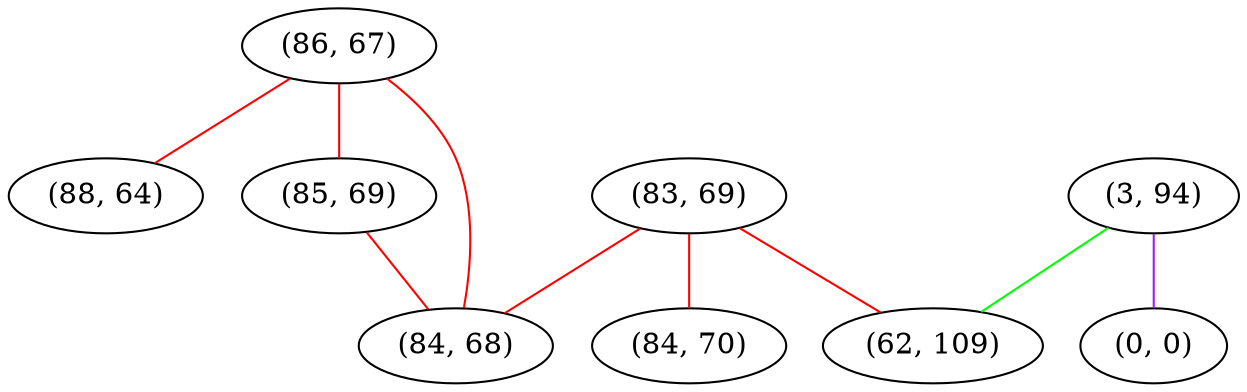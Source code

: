 graph "" {
"(86, 67)";
"(88, 64)";
"(3, 94)";
"(83, 69)";
"(0, 0)";
"(85, 69)";
"(84, 68)";
"(62, 109)";
"(84, 70)";
"(86, 67)" -- "(84, 68)"  [color=red, key=0, weight=1];
"(86, 67)" -- "(88, 64)"  [color=red, key=0, weight=1];
"(86, 67)" -- "(85, 69)"  [color=red, key=0, weight=1];
"(3, 94)" -- "(0, 0)"  [color=purple, key=0, weight=4];
"(3, 94)" -- "(62, 109)"  [color=green, key=0, weight=2];
"(83, 69)" -- "(84, 68)"  [color=red, key=0, weight=1];
"(83, 69)" -- "(84, 70)"  [color=red, key=0, weight=1];
"(83, 69)" -- "(62, 109)"  [color=red, key=0, weight=1];
"(85, 69)" -- "(84, 68)"  [color=red, key=0, weight=1];
}
